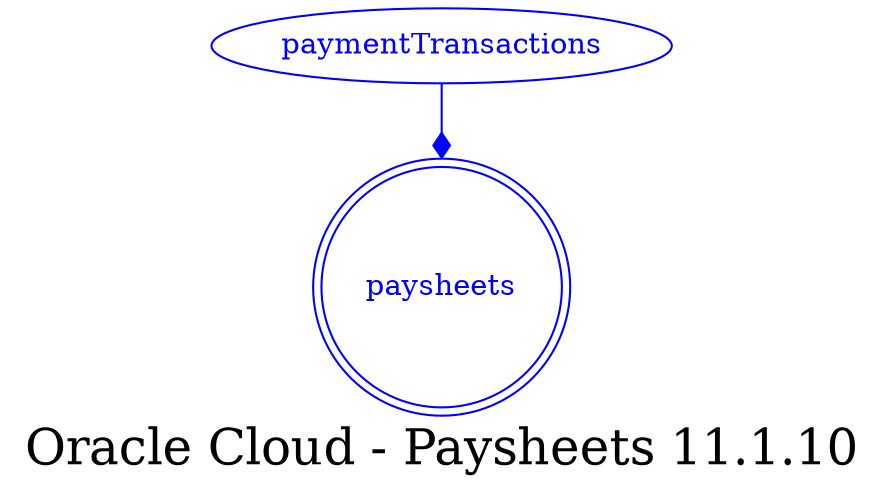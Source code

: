 digraph LexiconGraph {
graph[label="Oracle Cloud - Paysheets 11.1.10", fontsize=24]
splines=true
"paysheets" [color=blue, fontcolor=blue, shape=doublecircle]
"paymentTransactions" -> "paysheets" [color=blue, fontcolor=blue, arrowhead=diamond, arrowtail=none]
"paymentTransactions" [color=blue, fontcolor=blue, shape=ellipse]
}
